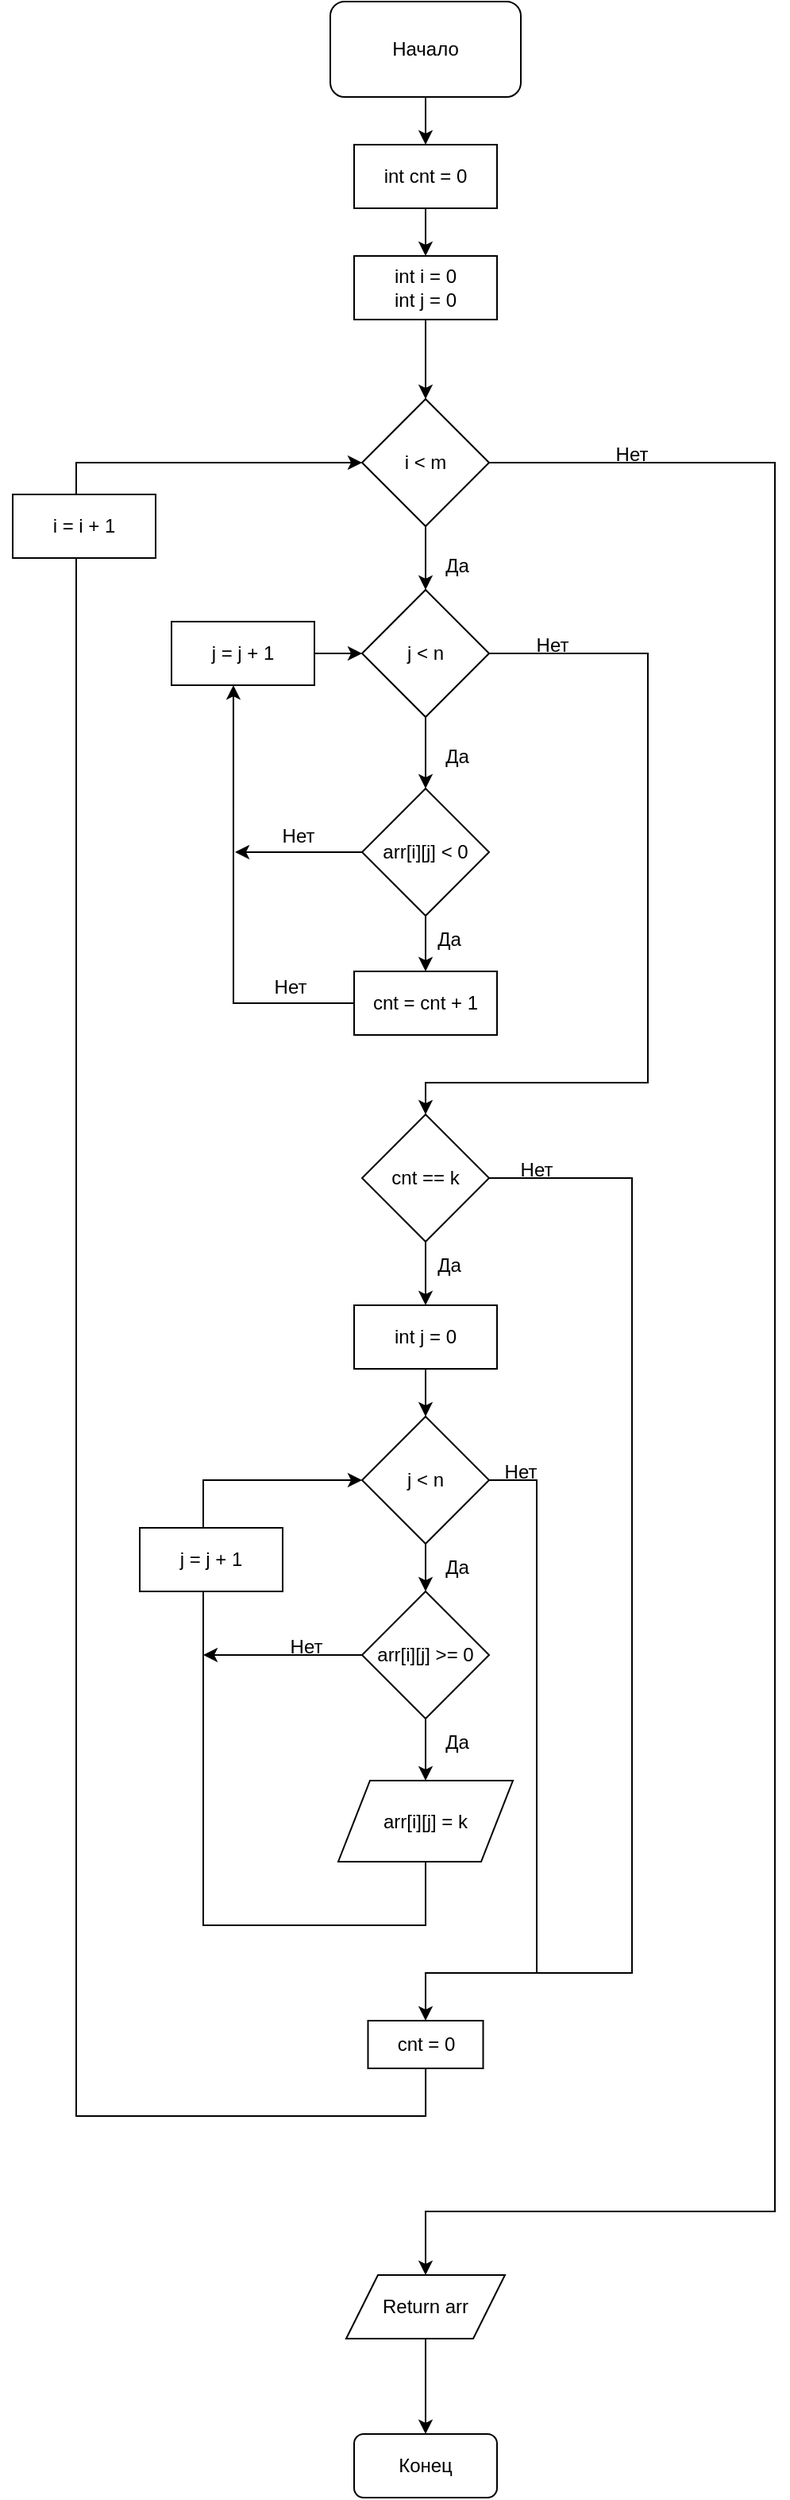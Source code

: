 <mxfile version="22.0.8" type="device">
  <diagram id="C5RBs43oDa-KdzZeNtuy" name="Page-1">
    <mxGraphModel dx="2514" dy="892" grid="1" gridSize="10" guides="1" tooltips="1" connect="1" arrows="1" fold="1" page="1" pageScale="1" pageWidth="827" pageHeight="1169" math="0" shadow="0">
      <root>
        <mxCell id="WIyWlLk6GJQsqaUBKTNV-0" />
        <mxCell id="WIyWlLk6GJQsqaUBKTNV-1" parent="WIyWlLk6GJQsqaUBKTNV-0" />
        <mxCell id="hShiBF7f5LqrZP-0qnfP-7" style="edgeStyle=orthogonalEdgeStyle;rounded=0;orthogonalLoop=1;jettySize=auto;html=1;" parent="WIyWlLk6GJQsqaUBKTNV-1" source="hShiBF7f5LqrZP-0qnfP-0" edge="1">
          <mxGeometry relative="1" as="geometry">
            <mxPoint x="240" y="140" as="targetPoint" />
          </mxGeometry>
        </mxCell>
        <mxCell id="hShiBF7f5LqrZP-0qnfP-0" value="Начало" style="rounded=1;whiteSpace=wrap;html=1;" parent="WIyWlLk6GJQsqaUBKTNV-1" vertex="1">
          <mxGeometry x="180" y="50" width="120" height="60" as="geometry" />
        </mxCell>
        <mxCell id="hShiBF7f5LqrZP-0qnfP-22" style="edgeStyle=orthogonalEdgeStyle;rounded=0;orthogonalLoop=1;jettySize=auto;html=1;entryX=0.5;entryY=0;entryDx=0;entryDy=0;" parent="WIyWlLk6GJQsqaUBKTNV-1" source="hShiBF7f5LqrZP-0qnfP-3" target="hShiBF7f5LqrZP-0qnfP-21" edge="1">
          <mxGeometry relative="1" as="geometry" />
        </mxCell>
        <mxCell id="hShiBF7f5LqrZP-0qnfP-82" style="edgeStyle=orthogonalEdgeStyle;rounded=0;orthogonalLoop=1;jettySize=auto;html=1;" parent="WIyWlLk6GJQsqaUBKTNV-1" source="hShiBF7f5LqrZP-0qnfP-3" edge="1">
          <mxGeometry relative="1" as="geometry">
            <mxPoint x="120" y="585" as="targetPoint" />
          </mxGeometry>
        </mxCell>
        <mxCell id="hShiBF7f5LqrZP-0qnfP-3" value="arr[i][j] &amp;lt; 0" style="rhombus;whiteSpace=wrap;html=1;" parent="WIyWlLk6GJQsqaUBKTNV-1" vertex="1">
          <mxGeometry x="200" y="545" width="80" height="80" as="geometry" />
        </mxCell>
        <mxCell id="hShiBF7f5LqrZP-0qnfP-12" style="edgeStyle=orthogonalEdgeStyle;rounded=0;orthogonalLoop=1;jettySize=auto;html=1;entryX=0.5;entryY=0;entryDx=0;entryDy=0;" parent="WIyWlLk6GJQsqaUBKTNV-1" source="hShiBF7f5LqrZP-0qnfP-10" target="hShiBF7f5LqrZP-0qnfP-11" edge="1">
          <mxGeometry relative="1" as="geometry" />
        </mxCell>
        <mxCell id="hShiBF7f5LqrZP-0qnfP-10" value="int cnt = 0" style="rounded=0;whiteSpace=wrap;html=1;" parent="WIyWlLk6GJQsqaUBKTNV-1" vertex="1">
          <mxGeometry x="195" y="140" width="90" height="40" as="geometry" />
        </mxCell>
        <mxCell id="hShiBF7f5LqrZP-0qnfP-16" value="" style="edgeStyle=orthogonalEdgeStyle;rounded=0;orthogonalLoop=1;jettySize=auto;html=1;" parent="WIyWlLk6GJQsqaUBKTNV-1" source="hShiBF7f5LqrZP-0qnfP-11" target="hShiBF7f5LqrZP-0qnfP-14" edge="1">
          <mxGeometry relative="1" as="geometry" />
        </mxCell>
        <mxCell id="hShiBF7f5LqrZP-0qnfP-11" value="int i = 0&lt;br&gt;int j = 0" style="rounded=0;whiteSpace=wrap;html=1;" parent="WIyWlLk6GJQsqaUBKTNV-1" vertex="1">
          <mxGeometry x="195" y="210" width="90" height="40" as="geometry" />
        </mxCell>
        <mxCell id="hShiBF7f5LqrZP-0qnfP-17" style="edgeStyle=orthogonalEdgeStyle;rounded=0;orthogonalLoop=1;jettySize=auto;html=1;entryX=0.5;entryY=0;entryDx=0;entryDy=0;" parent="WIyWlLk6GJQsqaUBKTNV-1" source="hShiBF7f5LqrZP-0qnfP-14" target="hShiBF7f5LqrZP-0qnfP-15" edge="1">
          <mxGeometry relative="1" as="geometry" />
        </mxCell>
        <mxCell id="hShiBF7f5LqrZP-0qnfP-53" style="edgeStyle=orthogonalEdgeStyle;rounded=0;orthogonalLoop=1;jettySize=auto;html=1;" parent="WIyWlLk6GJQsqaUBKTNV-1" source="hShiBF7f5LqrZP-0qnfP-14" edge="1">
          <mxGeometry relative="1" as="geometry">
            <mxPoint x="240" y="1480" as="targetPoint" />
            <Array as="points">
              <mxPoint x="460" y="340" />
              <mxPoint x="240" y="1440" />
            </Array>
          </mxGeometry>
        </mxCell>
        <mxCell id="hShiBF7f5LqrZP-0qnfP-14" value="i &amp;lt; m" style="rhombus;whiteSpace=wrap;html=1;" parent="WIyWlLk6GJQsqaUBKTNV-1" vertex="1">
          <mxGeometry x="200" y="300" width="80" height="80" as="geometry" />
        </mxCell>
        <mxCell id="hShiBF7f5LqrZP-0qnfP-18" style="edgeStyle=orthogonalEdgeStyle;rounded=0;orthogonalLoop=1;jettySize=auto;html=1;entryX=0.5;entryY=0;entryDx=0;entryDy=0;" parent="WIyWlLk6GJQsqaUBKTNV-1" source="hShiBF7f5LqrZP-0qnfP-15" target="hShiBF7f5LqrZP-0qnfP-3" edge="1">
          <mxGeometry relative="1" as="geometry" />
        </mxCell>
        <mxCell id="hShiBF7f5LqrZP-0qnfP-72" style="edgeStyle=orthogonalEdgeStyle;rounded=0;orthogonalLoop=1;jettySize=auto;html=1;entryX=0.5;entryY=0;entryDx=0;entryDy=0;" parent="WIyWlLk6GJQsqaUBKTNV-1" source="hShiBF7f5LqrZP-0qnfP-15" target="hShiBF7f5LqrZP-0qnfP-33" edge="1">
          <mxGeometry relative="1" as="geometry">
            <mxPoint x="240" y="740" as="targetPoint" />
            <Array as="points">
              <mxPoint x="380" y="460" />
              <mxPoint x="380" y="730" />
              <mxPoint x="240" y="730" />
            </Array>
          </mxGeometry>
        </mxCell>
        <mxCell id="hShiBF7f5LqrZP-0qnfP-15" value="j &amp;lt; n" style="rhombus;whiteSpace=wrap;html=1;" parent="WIyWlLk6GJQsqaUBKTNV-1" vertex="1">
          <mxGeometry x="200" y="420" width="80" height="80" as="geometry" />
        </mxCell>
        <mxCell id="hShiBF7f5LqrZP-0qnfP-21" value="cnt = cnt + 1" style="rounded=0;whiteSpace=wrap;html=1;" parent="WIyWlLk6GJQsqaUBKTNV-1" vertex="1">
          <mxGeometry x="195" y="660" width="90" height="40" as="geometry" />
        </mxCell>
        <mxCell id="hShiBF7f5LqrZP-0qnfP-25" value="Да" style="text;html=1;strokeColor=none;fillColor=none;align=center;verticalAlign=middle;whiteSpace=wrap;rounded=0;" parent="WIyWlLk6GJQsqaUBKTNV-1" vertex="1">
          <mxGeometry x="225" y="625" width="60" height="30" as="geometry" />
        </mxCell>
        <mxCell id="hShiBF7f5LqrZP-0qnfP-34" style="edgeStyle=orthogonalEdgeStyle;rounded=0;orthogonalLoop=1;jettySize=auto;html=1;strokeColor=default;endArrow=none;endFill=0;" parent="WIyWlLk6GJQsqaUBKTNV-1" edge="1">
          <mxGeometry relative="1" as="geometry">
            <mxPoint x="240" y="1300" as="targetPoint" />
            <mxPoint x="280" y="790" as="sourcePoint" />
            <Array as="points">
              <mxPoint x="370" y="790" />
              <mxPoint x="370" y="1290" />
              <mxPoint x="240" y="1290" />
            </Array>
          </mxGeometry>
        </mxCell>
        <mxCell id="hShiBF7f5LqrZP-0qnfP-37" value="" style="edgeStyle=orthogonalEdgeStyle;rounded=0;orthogonalLoop=1;jettySize=auto;html=1;" parent="WIyWlLk6GJQsqaUBKTNV-1" source="hShiBF7f5LqrZP-0qnfP-33" target="hShiBF7f5LqrZP-0qnfP-36" edge="1">
          <mxGeometry relative="1" as="geometry" />
        </mxCell>
        <mxCell id="hShiBF7f5LqrZP-0qnfP-33" value="cnt == k" style="rhombus;whiteSpace=wrap;html=1;" parent="WIyWlLk6GJQsqaUBKTNV-1" vertex="1">
          <mxGeometry x="200" y="750" width="80" height="80" as="geometry" />
        </mxCell>
        <mxCell id="hShiBF7f5LqrZP-0qnfP-35" value="Нет" style="text;html=1;strokeColor=none;fillColor=none;align=center;verticalAlign=middle;whiteSpace=wrap;rounded=0;" parent="WIyWlLk6GJQsqaUBKTNV-1" vertex="1">
          <mxGeometry x="280" y="770" width="60" height="30" as="geometry" />
        </mxCell>
        <mxCell id="hShiBF7f5LqrZP-0qnfP-39" value="" style="edgeStyle=orthogonalEdgeStyle;rounded=0;orthogonalLoop=1;jettySize=auto;html=1;" parent="WIyWlLk6GJQsqaUBKTNV-1" source="hShiBF7f5LqrZP-0qnfP-36" target="hShiBF7f5LqrZP-0qnfP-38" edge="1">
          <mxGeometry relative="1" as="geometry" />
        </mxCell>
        <mxCell id="hShiBF7f5LqrZP-0qnfP-36" value="int j = 0" style="whiteSpace=wrap;html=1;" parent="WIyWlLk6GJQsqaUBKTNV-1" vertex="1">
          <mxGeometry x="195" y="870" width="90" height="40" as="geometry" />
        </mxCell>
        <mxCell id="hShiBF7f5LqrZP-0qnfP-42" value="" style="edgeStyle=orthogonalEdgeStyle;rounded=0;orthogonalLoop=1;jettySize=auto;html=1;" parent="WIyWlLk6GJQsqaUBKTNV-1" source="hShiBF7f5LqrZP-0qnfP-38" target="hShiBF7f5LqrZP-0qnfP-41" edge="1">
          <mxGeometry relative="1" as="geometry" />
        </mxCell>
        <mxCell id="hShiBF7f5LqrZP-0qnfP-90" style="edgeStyle=orthogonalEdgeStyle;rounded=0;orthogonalLoop=1;jettySize=auto;html=1;" parent="WIyWlLk6GJQsqaUBKTNV-1" source="hShiBF7f5LqrZP-0qnfP-38" edge="1">
          <mxGeometry relative="1" as="geometry">
            <mxPoint x="240" y="1320" as="targetPoint" />
            <Array as="points">
              <mxPoint x="310" y="980" />
              <mxPoint x="240" y="1290" />
            </Array>
          </mxGeometry>
        </mxCell>
        <mxCell id="hShiBF7f5LqrZP-0qnfP-38" value="j &amp;lt; n" style="rhombus;whiteSpace=wrap;html=1;" parent="WIyWlLk6GJQsqaUBKTNV-1" vertex="1">
          <mxGeometry x="200" y="940" width="80" height="80" as="geometry" />
        </mxCell>
        <mxCell id="hShiBF7f5LqrZP-0qnfP-40" value="Да" style="text;html=1;strokeColor=none;fillColor=none;align=center;verticalAlign=middle;whiteSpace=wrap;rounded=0;" parent="WIyWlLk6GJQsqaUBKTNV-1" vertex="1">
          <mxGeometry x="225" y="830" width="60" height="30" as="geometry" />
        </mxCell>
        <mxCell id="hShiBF7f5LqrZP-0qnfP-44" value="" style="edgeStyle=orthogonalEdgeStyle;rounded=0;orthogonalLoop=1;jettySize=auto;html=1;" parent="WIyWlLk6GJQsqaUBKTNV-1" source="hShiBF7f5LqrZP-0qnfP-41" edge="1">
          <mxGeometry relative="1" as="geometry">
            <mxPoint x="240" y="1169" as="targetPoint" />
          </mxGeometry>
        </mxCell>
        <mxCell id="hShiBF7f5LqrZP-0qnfP-85" style="edgeStyle=orthogonalEdgeStyle;rounded=0;orthogonalLoop=1;jettySize=auto;html=1;" parent="WIyWlLk6GJQsqaUBKTNV-1" source="hShiBF7f5LqrZP-0qnfP-41" edge="1">
          <mxGeometry relative="1" as="geometry">
            <mxPoint x="100" y="1090" as="targetPoint" />
          </mxGeometry>
        </mxCell>
        <mxCell id="hShiBF7f5LqrZP-0qnfP-41" value="arr[i][j] &amp;gt;= 0" style="rhombus;whiteSpace=wrap;html=1;" parent="WIyWlLk6GJQsqaUBKTNV-1" vertex="1">
          <mxGeometry x="200" y="1050" width="80" height="80" as="geometry" />
        </mxCell>
        <mxCell id="hShiBF7f5LqrZP-0qnfP-83" style="edgeStyle=orthogonalEdgeStyle;rounded=0;orthogonalLoop=1;jettySize=auto;html=1;entryX=0;entryY=0.5;entryDx=0;entryDy=0;" parent="WIyWlLk6GJQsqaUBKTNV-1" source="hShiBF7f5LqrZP-0qnfP-45" target="hShiBF7f5LqrZP-0qnfP-38" edge="1">
          <mxGeometry relative="1" as="geometry">
            <mxPoint x="100" y="970" as="targetPoint" />
            <Array as="points">
              <mxPoint x="240" y="1260" />
              <mxPoint x="100" y="1260" />
              <mxPoint x="100" y="980" />
            </Array>
          </mxGeometry>
        </mxCell>
        <mxCell id="hShiBF7f5LqrZP-0qnfP-45" value="arr[i][j] = k" style="shape=parallelogram;perimeter=parallelogramPerimeter;whiteSpace=wrap;html=1;fixedSize=1;" parent="WIyWlLk6GJQsqaUBKTNV-1" vertex="1">
          <mxGeometry x="185" y="1169" width="110" height="51" as="geometry" />
        </mxCell>
        <mxCell id="hShiBF7f5LqrZP-0qnfP-46" value="Да" style="text;html=1;strokeColor=none;fillColor=none;align=center;verticalAlign=middle;whiteSpace=wrap;rounded=0;" parent="WIyWlLk6GJQsqaUBKTNV-1" vertex="1">
          <mxGeometry x="230" y="1130" width="60" height="30" as="geometry" />
        </mxCell>
        <mxCell id="hShiBF7f5LqrZP-0qnfP-54" value="Нет" style="text;html=1;strokeColor=none;fillColor=none;align=center;verticalAlign=middle;whiteSpace=wrap;rounded=0;" parent="WIyWlLk6GJQsqaUBKTNV-1" vertex="1">
          <mxGeometry x="340" y="320" width="60" height="30" as="geometry" />
        </mxCell>
        <mxCell id="hShiBF7f5LqrZP-0qnfP-55" value="Да" style="text;html=1;strokeColor=none;fillColor=none;align=center;verticalAlign=middle;whiteSpace=wrap;rounded=0;" parent="WIyWlLk6GJQsqaUBKTNV-1" vertex="1">
          <mxGeometry x="230" y="390" width="60" height="30" as="geometry" />
        </mxCell>
        <mxCell id="hShiBF7f5LqrZP-0qnfP-56" value="Да" style="text;html=1;strokeColor=none;fillColor=none;align=center;verticalAlign=middle;whiteSpace=wrap;rounded=0;" parent="WIyWlLk6GJQsqaUBKTNV-1" vertex="1">
          <mxGeometry x="230" y="510" width="60" height="30" as="geometry" />
        </mxCell>
        <mxCell id="hShiBF7f5LqrZP-0qnfP-73" value="Нет" style="text;html=1;strokeColor=none;fillColor=none;align=center;verticalAlign=middle;whiteSpace=wrap;rounded=0;" parent="WIyWlLk6GJQsqaUBKTNV-1" vertex="1">
          <mxGeometry x="290" y="440" width="60" height="30" as="geometry" />
        </mxCell>
        <mxCell id="hShiBF7f5LqrZP-0qnfP-74" value="Нет" style="text;html=1;strokeColor=none;fillColor=none;align=center;verticalAlign=middle;whiteSpace=wrap;rounded=0;" parent="WIyWlLk6GJQsqaUBKTNV-1" vertex="1">
          <mxGeometry x="135" y="1070" width="60" height="30" as="geometry" />
        </mxCell>
        <mxCell id="hShiBF7f5LqrZP-0qnfP-80" style="edgeStyle=orthogonalEdgeStyle;rounded=0;orthogonalLoop=1;jettySize=auto;html=1;entryX=0;entryY=0.5;entryDx=0;entryDy=0;" parent="WIyWlLk6GJQsqaUBKTNV-1" source="hShiBF7f5LqrZP-0qnfP-75" target="hShiBF7f5LqrZP-0qnfP-15" edge="1">
          <mxGeometry relative="1" as="geometry" />
        </mxCell>
        <mxCell id="hShiBF7f5LqrZP-0qnfP-75" value="j = j + 1" style="rounded=0;whiteSpace=wrap;html=1;" parent="WIyWlLk6GJQsqaUBKTNV-1" vertex="1">
          <mxGeometry x="80" y="440" width="90" height="40" as="geometry" />
        </mxCell>
        <mxCell id="hShiBF7f5LqrZP-0qnfP-81" style="edgeStyle=orthogonalEdgeStyle;rounded=0;orthogonalLoop=1;jettySize=auto;html=1;entryX=0.433;entryY=1;entryDx=0;entryDy=0;entryPerimeter=0;" parent="WIyWlLk6GJQsqaUBKTNV-1" source="hShiBF7f5LqrZP-0qnfP-21" target="hShiBF7f5LqrZP-0qnfP-75" edge="1">
          <mxGeometry relative="1" as="geometry" />
        </mxCell>
        <mxCell id="hShiBF7f5LqrZP-0qnfP-84" value="j = j + 1" style="rounded=0;whiteSpace=wrap;html=1;" parent="WIyWlLk6GJQsqaUBKTNV-1" vertex="1">
          <mxGeometry x="60" y="1010" width="90" height="40" as="geometry" />
        </mxCell>
        <mxCell id="hShiBF7f5LqrZP-0qnfP-89" value="Нет" style="text;html=1;strokeColor=none;fillColor=none;align=center;verticalAlign=middle;whiteSpace=wrap;rounded=0;" parent="WIyWlLk6GJQsqaUBKTNV-1" vertex="1">
          <mxGeometry x="125" y="655" width="60" height="30" as="geometry" />
        </mxCell>
        <mxCell id="hShiBF7f5LqrZP-0qnfP-93" style="edgeStyle=orthogonalEdgeStyle;rounded=0;orthogonalLoop=1;jettySize=auto;html=1;entryX=0;entryY=0.5;entryDx=0;entryDy=0;" parent="WIyWlLk6GJQsqaUBKTNV-1" source="ej62a80_FU6FJg32b86N-0" target="hShiBF7f5LqrZP-0qnfP-14" edge="1">
          <mxGeometry relative="1" as="geometry">
            <mxPoint x="20" y="1370" as="targetPoint" />
            <Array as="points">
              <mxPoint x="20" y="340" />
            </Array>
          </mxGeometry>
        </mxCell>
        <mxCell id="hShiBF7f5LqrZP-0qnfP-91" value="cnt = 0" style="rounded=0;whiteSpace=wrap;html=1;" parent="WIyWlLk6GJQsqaUBKTNV-1" vertex="1">
          <mxGeometry x="203.75" y="1320" width="72.5" height="30" as="geometry" />
        </mxCell>
        <mxCell id="hShiBF7f5LqrZP-0qnfP-96" value="" style="edgeStyle=orthogonalEdgeStyle;rounded=0;orthogonalLoop=1;jettySize=auto;html=1;" parent="WIyWlLk6GJQsqaUBKTNV-1" source="hShiBF7f5LqrZP-0qnfP-94" target="hShiBF7f5LqrZP-0qnfP-95" edge="1">
          <mxGeometry relative="1" as="geometry" />
        </mxCell>
        <mxCell id="hShiBF7f5LqrZP-0qnfP-94" value="Return arr" style="shape=parallelogram;perimeter=parallelogramPerimeter;whiteSpace=wrap;html=1;fixedSize=1;" parent="WIyWlLk6GJQsqaUBKTNV-1" vertex="1">
          <mxGeometry x="190" y="1480" width="100" height="40" as="geometry" />
        </mxCell>
        <mxCell id="hShiBF7f5LqrZP-0qnfP-95" value="Конец" style="rounded=1;whiteSpace=wrap;html=1;" parent="WIyWlLk6GJQsqaUBKTNV-1" vertex="1">
          <mxGeometry x="195" y="1580" width="90" height="40" as="geometry" />
        </mxCell>
        <mxCell id="hShiBF7f5LqrZP-0qnfP-97" value="Нет" style="text;html=1;strokeColor=none;fillColor=none;align=center;verticalAlign=middle;whiteSpace=wrap;rounded=0;" parent="WIyWlLk6GJQsqaUBKTNV-1" vertex="1">
          <mxGeometry x="130" y="560" width="60" height="30" as="geometry" />
        </mxCell>
        <mxCell id="hShiBF7f5LqrZP-0qnfP-98" value="Да" style="text;html=1;strokeColor=none;fillColor=none;align=center;verticalAlign=middle;whiteSpace=wrap;rounded=0;" parent="WIyWlLk6GJQsqaUBKTNV-1" vertex="1">
          <mxGeometry x="230" y="1020" width="60" height="30" as="geometry" />
        </mxCell>
        <mxCell id="hShiBF7f5LqrZP-0qnfP-99" value="Нет" style="text;html=1;strokeColor=none;fillColor=none;align=center;verticalAlign=middle;whiteSpace=wrap;rounded=0;" parent="WIyWlLk6GJQsqaUBKTNV-1" vertex="1">
          <mxGeometry x="270" y="960" width="60" height="30" as="geometry" />
        </mxCell>
        <mxCell id="ej62a80_FU6FJg32b86N-1" value="" style="edgeStyle=orthogonalEdgeStyle;rounded=0;orthogonalLoop=1;jettySize=auto;html=1;entryX=0;entryY=0.5;entryDx=0;entryDy=0;" edge="1" parent="WIyWlLk6GJQsqaUBKTNV-1" source="hShiBF7f5LqrZP-0qnfP-91" target="ej62a80_FU6FJg32b86N-0">
          <mxGeometry relative="1" as="geometry">
            <mxPoint x="200" y="340" as="targetPoint" />
            <Array as="points">
              <mxPoint x="240" y="1380" />
              <mxPoint x="20" y="1380" />
            </Array>
            <mxPoint x="240" y="1350" as="sourcePoint" />
          </mxGeometry>
        </mxCell>
        <mxCell id="ej62a80_FU6FJg32b86N-0" value="i = i + 1" style="rounded=0;whiteSpace=wrap;html=1;" vertex="1" parent="WIyWlLk6GJQsqaUBKTNV-1">
          <mxGeometry x="-20" y="360" width="90" height="40" as="geometry" />
        </mxCell>
      </root>
    </mxGraphModel>
  </diagram>
</mxfile>
